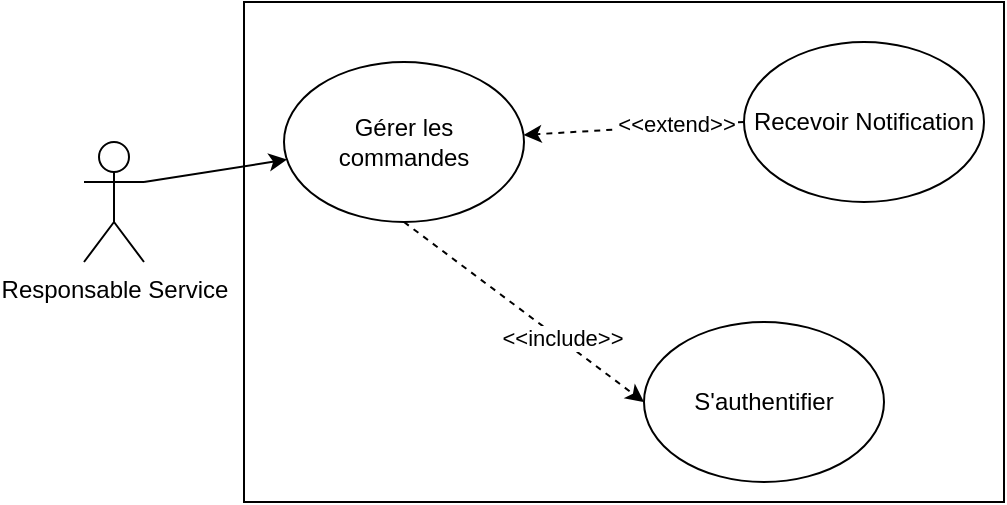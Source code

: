<mxfile version="21.3.0" type="github">
  <diagram name="Page-1" id="pCu3KsHrHqbcKpO7J7Ve">
    <mxGraphModel dx="607" dy="272" grid="1" gridSize="10" guides="1" tooltips="1" connect="1" arrows="1" fold="1" page="1" pageScale="1" pageWidth="827" pageHeight="1169" math="0" shadow="0">
      <root>
        <mxCell id="0" />
        <mxCell id="1" parent="0" />
        <mxCell id="5IEYi0cDNERR5zPd8b6c-1" value="" style="rounded=0;whiteSpace=wrap;html=1;" vertex="1" parent="1">
          <mxGeometry x="350" y="180" width="380" height="250" as="geometry" />
        </mxCell>
        <mxCell id="5IEYi0cDNERR5zPd8b6c-7" style="rounded=0;orthogonalLoop=1;jettySize=auto;html=1;exitX=1;exitY=0.333;exitDx=0;exitDy=0;exitPerimeter=0;" edge="1" parent="1" source="5IEYi0cDNERR5zPd8b6c-2" target="5IEYi0cDNERR5zPd8b6c-4">
          <mxGeometry relative="1" as="geometry" />
        </mxCell>
        <mxCell id="5IEYi0cDNERR5zPd8b6c-2" value="Responsable Service" style="shape=umlActor;verticalLabelPosition=bottom;verticalAlign=top;html=1;outlineConnect=0;" vertex="1" parent="1">
          <mxGeometry x="270" y="250" width="30" height="60" as="geometry" />
        </mxCell>
        <mxCell id="5IEYi0cDNERR5zPd8b6c-3" value="S&#39;authentifier" style="ellipse;whiteSpace=wrap;html=1;" vertex="1" parent="1">
          <mxGeometry x="550" y="340" width="120" height="80" as="geometry" />
        </mxCell>
        <mxCell id="5IEYi0cDNERR5zPd8b6c-6" style="rounded=0;orthogonalLoop=1;jettySize=auto;html=1;exitX=0.5;exitY=1;exitDx=0;exitDy=0;entryX=0;entryY=0.5;entryDx=0;entryDy=0;dashed=1;" edge="1" parent="1" source="5IEYi0cDNERR5zPd8b6c-4" target="5IEYi0cDNERR5zPd8b6c-3">
          <mxGeometry relative="1" as="geometry" />
        </mxCell>
        <mxCell id="5IEYi0cDNERR5zPd8b6c-8" value="&amp;lt;&amp;lt;include&amp;gt;&amp;gt;" style="edgeLabel;html=1;align=center;verticalAlign=middle;resizable=0;points=[];" vertex="1" connectable="0" parent="5IEYi0cDNERR5zPd8b6c-6">
          <mxGeometry x="0.309" y="1" relative="1" as="geometry">
            <mxPoint as="offset" />
          </mxGeometry>
        </mxCell>
        <mxCell id="5IEYi0cDNERR5zPd8b6c-4" value="Gérer les commandes" style="ellipse;whiteSpace=wrap;html=1;" vertex="1" parent="1">
          <mxGeometry x="370" y="210" width="120" height="80" as="geometry" />
        </mxCell>
        <mxCell id="5IEYi0cDNERR5zPd8b6c-9" style="rounded=0;orthogonalLoop=1;jettySize=auto;html=1;exitX=0;exitY=0.5;exitDx=0;exitDy=0;dashed=1;" edge="1" parent="1" source="5IEYi0cDNERR5zPd8b6c-5" target="5IEYi0cDNERR5zPd8b6c-4">
          <mxGeometry relative="1" as="geometry" />
        </mxCell>
        <mxCell id="5IEYi0cDNERR5zPd8b6c-10" value="&amp;lt;&amp;lt;extend&amp;gt;&amp;gt;" style="edgeLabel;html=1;align=center;verticalAlign=middle;resizable=0;points=[];" vertex="1" connectable="0" parent="5IEYi0cDNERR5zPd8b6c-9">
          <mxGeometry x="-0.371" y="-1" relative="1" as="geometry">
            <mxPoint as="offset" />
          </mxGeometry>
        </mxCell>
        <mxCell id="5IEYi0cDNERR5zPd8b6c-5" value="Recevoir Notification" style="ellipse;whiteSpace=wrap;html=1;" vertex="1" parent="1">
          <mxGeometry x="600" y="200" width="120" height="80" as="geometry" />
        </mxCell>
      </root>
    </mxGraphModel>
  </diagram>
</mxfile>
